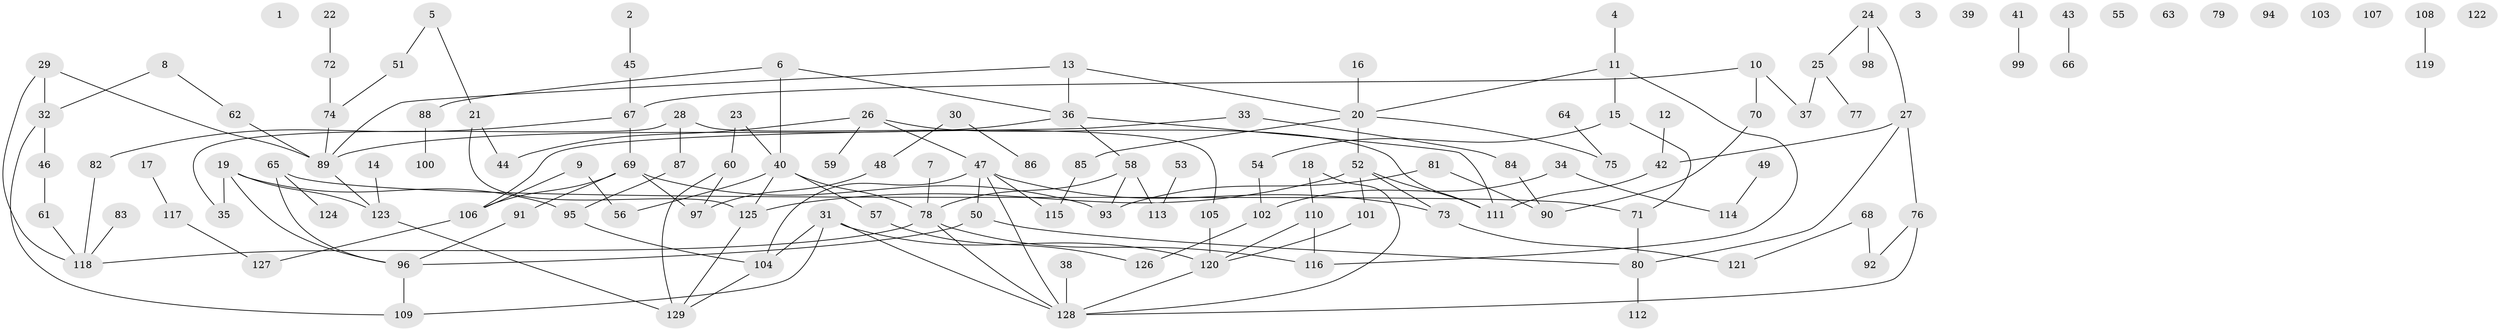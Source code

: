 // coarse degree distribution, {3: 0.21212121212121213, 13: 0.015151515151515152, 5: 0.09090909090909091, 4: 0.12121212121212122, 2: 0.2878787878787879, 1: 0.21212121212121213, 7: 0.030303030303030304, 11: 0.015151515151515152, 6: 0.015151515151515152}
// Generated by graph-tools (version 1.1) at 2025/48/03/04/25 22:48:21]
// undirected, 129 vertices, 155 edges
graph export_dot {
  node [color=gray90,style=filled];
  1;
  2;
  3;
  4;
  5;
  6;
  7;
  8;
  9;
  10;
  11;
  12;
  13;
  14;
  15;
  16;
  17;
  18;
  19;
  20;
  21;
  22;
  23;
  24;
  25;
  26;
  27;
  28;
  29;
  30;
  31;
  32;
  33;
  34;
  35;
  36;
  37;
  38;
  39;
  40;
  41;
  42;
  43;
  44;
  45;
  46;
  47;
  48;
  49;
  50;
  51;
  52;
  53;
  54;
  55;
  56;
  57;
  58;
  59;
  60;
  61;
  62;
  63;
  64;
  65;
  66;
  67;
  68;
  69;
  70;
  71;
  72;
  73;
  74;
  75;
  76;
  77;
  78;
  79;
  80;
  81;
  82;
  83;
  84;
  85;
  86;
  87;
  88;
  89;
  90;
  91;
  92;
  93;
  94;
  95;
  96;
  97;
  98;
  99;
  100;
  101;
  102;
  103;
  104;
  105;
  106;
  107;
  108;
  109;
  110;
  111;
  112;
  113;
  114;
  115;
  116;
  117;
  118;
  119;
  120;
  121;
  122;
  123;
  124;
  125;
  126;
  127;
  128;
  129;
  2 -- 45;
  4 -- 11;
  5 -- 21;
  5 -- 51;
  6 -- 36;
  6 -- 40;
  6 -- 88;
  7 -- 78;
  8 -- 32;
  8 -- 62;
  9 -- 56;
  9 -- 106;
  10 -- 37;
  10 -- 67;
  10 -- 70;
  11 -- 15;
  11 -- 20;
  11 -- 116;
  12 -- 42;
  13 -- 20;
  13 -- 36;
  13 -- 89;
  14 -- 123;
  15 -- 54;
  15 -- 71;
  16 -- 20;
  17 -- 117;
  18 -- 110;
  18 -- 128;
  19 -- 35;
  19 -- 95;
  19 -- 96;
  19 -- 123;
  20 -- 52;
  20 -- 75;
  20 -- 85;
  21 -- 44;
  21 -- 125;
  22 -- 72;
  23 -- 40;
  23 -- 60;
  24 -- 25;
  24 -- 27;
  24 -- 98;
  25 -- 37;
  25 -- 77;
  26 -- 44;
  26 -- 47;
  26 -- 59;
  26 -- 111;
  27 -- 42;
  27 -- 76;
  27 -- 80;
  28 -- 35;
  28 -- 87;
  28 -- 105;
  29 -- 32;
  29 -- 89;
  29 -- 118;
  30 -- 48;
  30 -- 86;
  31 -- 104;
  31 -- 109;
  31 -- 120;
  31 -- 128;
  32 -- 46;
  32 -- 109;
  33 -- 84;
  33 -- 106;
  34 -- 102;
  34 -- 114;
  36 -- 58;
  36 -- 89;
  36 -- 111;
  38 -- 128;
  40 -- 56;
  40 -- 57;
  40 -- 78;
  40 -- 125;
  41 -- 99;
  42 -- 111;
  43 -- 66;
  45 -- 67;
  46 -- 61;
  47 -- 50;
  47 -- 73;
  47 -- 104;
  47 -- 115;
  47 -- 128;
  48 -- 97;
  49 -- 114;
  50 -- 80;
  50 -- 96;
  51 -- 74;
  52 -- 73;
  52 -- 101;
  52 -- 111;
  52 -- 125;
  53 -- 113;
  54 -- 102;
  57 -- 126;
  58 -- 78;
  58 -- 93;
  58 -- 113;
  60 -- 97;
  60 -- 129;
  61 -- 118;
  62 -- 89;
  64 -- 75;
  65 -- 71;
  65 -- 96;
  65 -- 124;
  67 -- 69;
  67 -- 82;
  68 -- 92;
  68 -- 121;
  69 -- 91;
  69 -- 93;
  69 -- 97;
  69 -- 106;
  70 -- 90;
  71 -- 80;
  72 -- 74;
  73 -- 121;
  74 -- 89;
  76 -- 92;
  76 -- 128;
  78 -- 116;
  78 -- 118;
  78 -- 128;
  80 -- 112;
  81 -- 90;
  81 -- 93;
  82 -- 118;
  83 -- 118;
  84 -- 90;
  85 -- 115;
  87 -- 95;
  88 -- 100;
  89 -- 123;
  91 -- 96;
  95 -- 104;
  96 -- 109;
  101 -- 120;
  102 -- 126;
  104 -- 129;
  105 -- 120;
  106 -- 127;
  108 -- 119;
  110 -- 116;
  110 -- 120;
  117 -- 127;
  120 -- 128;
  123 -- 129;
  125 -- 129;
}
